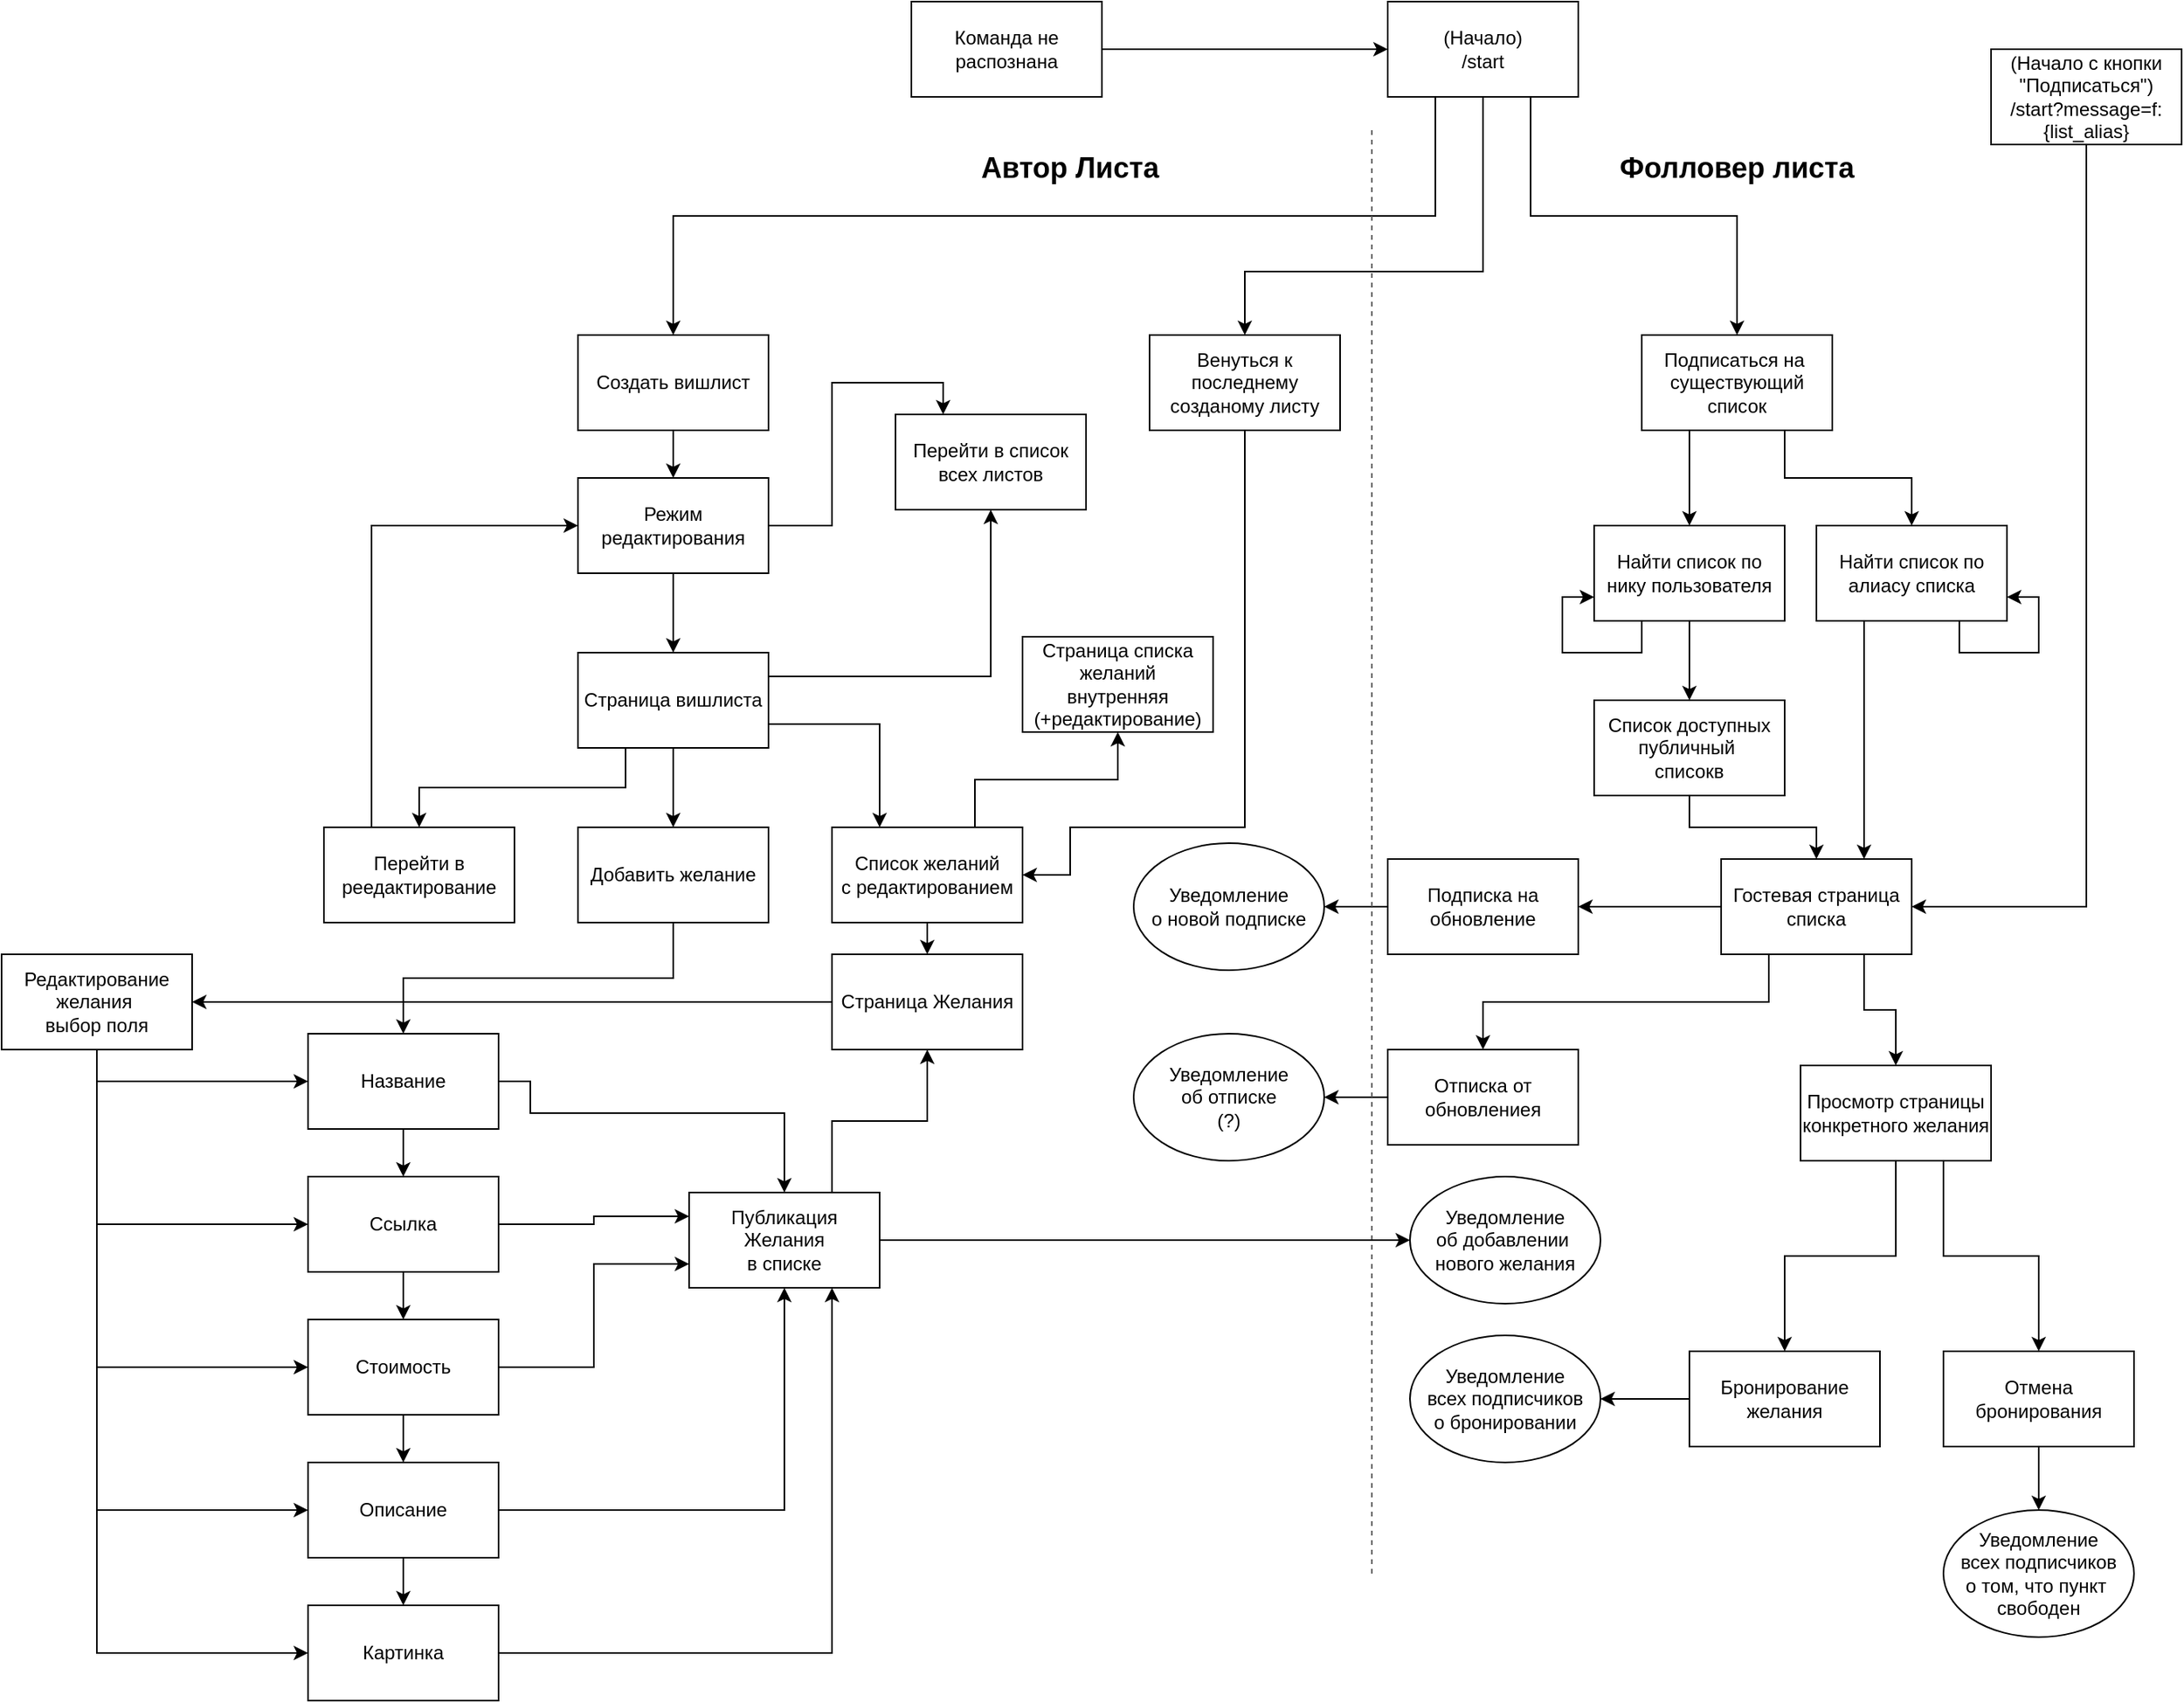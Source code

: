 <mxfile version="18.0.1" type="device"><diagram id="KMrvshLmKT6F2DDhrKxL" name="Страница 1"><mxGraphModel dx="2253" dy="1059" grid="1" gridSize="10" guides="1" tooltips="1" connect="1" arrows="1" fold="1" page="1" pageScale="1" pageWidth="827" pageHeight="1169" math="0" shadow="0"><root><mxCell id="0"/><mxCell id="1" parent="0"/><mxCell id="DslrCGqX6BG8lIN4NbyR-4" style="edgeStyle=orthogonalEdgeStyle;rounded=0;orthogonalLoop=1;jettySize=auto;html=1;exitX=0.25;exitY=1;exitDx=0;exitDy=0;" edge="1" parent="1" source="DslrCGqX6BG8lIN4NbyR-1" target="DslrCGqX6BG8lIN4NbyR-3"><mxGeometry relative="1" as="geometry"/></mxCell><mxCell id="DslrCGqX6BG8lIN4NbyR-6" style="edgeStyle=orthogonalEdgeStyle;rounded=0;orthogonalLoop=1;jettySize=auto;html=1;exitX=0.5;exitY=1;exitDx=0;exitDy=0;" edge="1" parent="1" source="DslrCGqX6BG8lIN4NbyR-1" target="DslrCGqX6BG8lIN4NbyR-5"><mxGeometry relative="1" as="geometry"><Array as="points"><mxPoint x="400" y="220"/><mxPoint x="250" y="220"/></Array></mxGeometry></mxCell><mxCell id="DslrCGqX6BG8lIN4NbyR-9" style="edgeStyle=orthogonalEdgeStyle;rounded=0;orthogonalLoop=1;jettySize=auto;html=1;exitX=0.75;exitY=1;exitDx=0;exitDy=0;" edge="1" parent="1" source="DslrCGqX6BG8lIN4NbyR-1" target="DslrCGqX6BG8lIN4NbyR-8"><mxGeometry relative="1" as="geometry"/></mxCell><mxCell id="DslrCGqX6BG8lIN4NbyR-1" value="(Начало)&lt;br&gt;/start" style="rounded=0;whiteSpace=wrap;html=1;" vertex="1" parent="1"><mxGeometry x="340" y="50" width="120" height="60" as="geometry"/></mxCell><mxCell id="DslrCGqX6BG8lIN4NbyR-58" style="edgeStyle=orthogonalEdgeStyle;rounded=0;orthogonalLoop=1;jettySize=auto;html=1;exitX=0.5;exitY=1;exitDx=0;exitDy=0;" edge="1" parent="1" source="DslrCGqX6BG8lIN4NbyR-3" target="DslrCGqX6BG8lIN4NbyR-57"><mxGeometry relative="1" as="geometry"/></mxCell><mxCell id="DslrCGqX6BG8lIN4NbyR-3" value="Создать вишлист" style="rounded=0;whiteSpace=wrap;html=1;" vertex="1" parent="1"><mxGeometry x="-170" y="260" width="120" height="60" as="geometry"/></mxCell><mxCell id="DslrCGqX6BG8lIN4NbyR-23" style="edgeStyle=orthogonalEdgeStyle;rounded=0;orthogonalLoop=1;jettySize=auto;html=1;exitX=0.5;exitY=1;exitDx=0;exitDy=0;entryX=1;entryY=0.5;entryDx=0;entryDy=0;" edge="1" parent="1" source="DslrCGqX6BG8lIN4NbyR-5" target="DslrCGqX6BG8lIN4NbyR-22"><mxGeometry relative="1" as="geometry"><Array as="points"><mxPoint x="250" y="570"/><mxPoint x="140" y="570"/><mxPoint x="140" y="600"/></Array></mxGeometry></mxCell><mxCell id="DslrCGqX6BG8lIN4NbyR-5" value="Венуться к последнему созданому листу" style="rounded=0;whiteSpace=wrap;html=1;" vertex="1" parent="1"><mxGeometry x="190" y="260" width="120" height="60" as="geometry"/></mxCell><mxCell id="DslrCGqX6BG8lIN4NbyR-21" style="edgeStyle=orthogonalEdgeStyle;rounded=0;orthogonalLoop=1;jettySize=auto;html=1;exitX=0.5;exitY=1;exitDx=0;exitDy=0;entryX=1;entryY=0.5;entryDx=0;entryDy=0;" edge="1" parent="1" source="DslrCGqX6BG8lIN4NbyR-7" target="DslrCGqX6BG8lIN4NbyR-18"><mxGeometry relative="1" as="geometry"/></mxCell><mxCell id="DslrCGqX6BG8lIN4NbyR-7" value="(Начало c кнопки &quot;Подписаться&quot;)&lt;br&gt;/start?message=f:{list_alias}" style="rounded=0;whiteSpace=wrap;html=1;" vertex="1" parent="1"><mxGeometry x="720" y="80" width="120" height="60" as="geometry"/></mxCell><mxCell id="DslrCGqX6BG8lIN4NbyR-11" style="edgeStyle=orthogonalEdgeStyle;rounded=0;orthogonalLoop=1;jettySize=auto;html=1;exitX=0.25;exitY=1;exitDx=0;exitDy=0;" edge="1" parent="1" source="DslrCGqX6BG8lIN4NbyR-8" target="DslrCGqX6BG8lIN4NbyR-10"><mxGeometry relative="1" as="geometry"/></mxCell><mxCell id="DslrCGqX6BG8lIN4NbyR-13" style="edgeStyle=orthogonalEdgeStyle;rounded=0;orthogonalLoop=1;jettySize=auto;html=1;exitX=0.75;exitY=1;exitDx=0;exitDy=0;" edge="1" parent="1" source="DslrCGqX6BG8lIN4NbyR-8" target="DslrCGqX6BG8lIN4NbyR-12"><mxGeometry relative="1" as="geometry"/></mxCell><mxCell id="DslrCGqX6BG8lIN4NbyR-8" value="Подписаться на&amp;nbsp;&lt;br&gt;существующий список" style="rounded=0;whiteSpace=wrap;html=1;" vertex="1" parent="1"><mxGeometry x="500" y="260" width="120" height="60" as="geometry"/></mxCell><mxCell id="DslrCGqX6BG8lIN4NbyR-14" style="edgeStyle=orthogonalEdgeStyle;rounded=0;orthogonalLoop=1;jettySize=auto;html=1;exitX=0.25;exitY=1;exitDx=0;exitDy=0;entryX=0;entryY=0.75;entryDx=0;entryDy=0;" edge="1" parent="1" source="DslrCGqX6BG8lIN4NbyR-10" target="DslrCGqX6BG8lIN4NbyR-10"><mxGeometry relative="1" as="geometry"><mxPoint x="460" y="420" as="targetPoint"/><Array as="points"><mxPoint x="500" y="460"/><mxPoint x="450" y="460"/><mxPoint x="450" y="425"/></Array></mxGeometry></mxCell><mxCell id="DslrCGqX6BG8lIN4NbyR-17" style="edgeStyle=orthogonalEdgeStyle;rounded=0;orthogonalLoop=1;jettySize=auto;html=1;exitX=0.5;exitY=1;exitDx=0;exitDy=0;" edge="1" parent="1" source="DslrCGqX6BG8lIN4NbyR-10" target="DslrCGqX6BG8lIN4NbyR-16"><mxGeometry relative="1" as="geometry"/></mxCell><mxCell id="DslrCGqX6BG8lIN4NbyR-10" value="Найти список по нику пользователя" style="rounded=0;whiteSpace=wrap;html=1;" vertex="1" parent="1"><mxGeometry x="470" y="380" width="120" height="60" as="geometry"/></mxCell><mxCell id="DslrCGqX6BG8lIN4NbyR-15" style="edgeStyle=orthogonalEdgeStyle;rounded=0;orthogonalLoop=1;jettySize=auto;html=1;exitX=0.75;exitY=1;exitDx=0;exitDy=0;entryX=1;entryY=0.75;entryDx=0;entryDy=0;" edge="1" parent="1" source="DslrCGqX6BG8lIN4NbyR-12" target="DslrCGqX6BG8lIN4NbyR-12"><mxGeometry relative="1" as="geometry"><mxPoint x="760" y="420" as="targetPoint"/><Array as="points"><mxPoint x="700" y="460"/><mxPoint x="750" y="460"/><mxPoint x="750" y="425"/></Array></mxGeometry></mxCell><mxCell id="DslrCGqX6BG8lIN4NbyR-20" style="edgeStyle=orthogonalEdgeStyle;rounded=0;orthogonalLoop=1;jettySize=auto;html=1;exitX=0.25;exitY=1;exitDx=0;exitDy=0;entryX=0.75;entryY=0;entryDx=0;entryDy=0;" edge="1" parent="1" source="DslrCGqX6BG8lIN4NbyR-12" target="DslrCGqX6BG8lIN4NbyR-18"><mxGeometry relative="1" as="geometry"/></mxCell><mxCell id="DslrCGqX6BG8lIN4NbyR-12" value="Найти список по алиасу списка" style="rounded=0;whiteSpace=wrap;html=1;" vertex="1" parent="1"><mxGeometry x="610" y="380" width="120" height="60" as="geometry"/></mxCell><mxCell id="DslrCGqX6BG8lIN4NbyR-19" style="edgeStyle=orthogonalEdgeStyle;rounded=0;orthogonalLoop=1;jettySize=auto;html=1;exitX=0.5;exitY=1;exitDx=0;exitDy=0;" edge="1" parent="1" source="DslrCGqX6BG8lIN4NbyR-16" target="DslrCGqX6BG8lIN4NbyR-18"><mxGeometry relative="1" as="geometry"/></mxCell><mxCell id="DslrCGqX6BG8lIN4NbyR-16" value="Список доступных&lt;br&gt;публичный&amp;nbsp;&lt;br&gt;списокв" style="rounded=0;whiteSpace=wrap;html=1;" vertex="1" parent="1"><mxGeometry x="470" y="490" width="120" height="60" as="geometry"/></mxCell><mxCell id="DslrCGqX6BG8lIN4NbyR-25" style="edgeStyle=orthogonalEdgeStyle;rounded=0;orthogonalLoop=1;jettySize=auto;html=1;" edge="1" parent="1" source="DslrCGqX6BG8lIN4NbyR-18" target="DslrCGqX6BG8lIN4NbyR-24"><mxGeometry relative="1" as="geometry"/></mxCell><mxCell id="DslrCGqX6BG8lIN4NbyR-28" style="edgeStyle=orthogonalEdgeStyle;rounded=0;orthogonalLoop=1;jettySize=auto;html=1;exitX=0.25;exitY=1;exitDx=0;exitDy=0;" edge="1" parent="1" source="DslrCGqX6BG8lIN4NbyR-18" target="DslrCGqX6BG8lIN4NbyR-27"><mxGeometry relative="1" as="geometry"/></mxCell><mxCell id="DslrCGqX6BG8lIN4NbyR-30" style="edgeStyle=orthogonalEdgeStyle;rounded=0;orthogonalLoop=1;jettySize=auto;html=1;exitX=0.75;exitY=1;exitDx=0;exitDy=0;" edge="1" parent="1" source="DslrCGqX6BG8lIN4NbyR-18" target="DslrCGqX6BG8lIN4NbyR-29"><mxGeometry relative="1" as="geometry"/></mxCell><mxCell id="DslrCGqX6BG8lIN4NbyR-18" value="Гостевая страница&lt;br&gt;списка" style="rounded=0;whiteSpace=wrap;html=1;" vertex="1" parent="1"><mxGeometry x="550" y="590" width="120" height="60" as="geometry"/></mxCell><mxCell id="DslrCGqX6BG8lIN4NbyR-88" style="edgeStyle=orthogonalEdgeStyle;rounded=0;orthogonalLoop=1;jettySize=auto;html=1;exitX=0.75;exitY=0;exitDx=0;exitDy=0;fontSize=12;" edge="1" parent="1" source="DslrCGqX6BG8lIN4NbyR-22" target="DslrCGqX6BG8lIN4NbyR-87"><mxGeometry relative="1" as="geometry"/></mxCell><mxCell id="DslrCGqX6BG8lIN4NbyR-95" style="edgeStyle=orthogonalEdgeStyle;rounded=0;orthogonalLoop=1;jettySize=auto;html=1;exitX=0.5;exitY=1;exitDx=0;exitDy=0;entryX=0.5;entryY=0;entryDx=0;entryDy=0;fontSize=12;" edge="1" parent="1" source="DslrCGqX6BG8lIN4NbyR-22" target="DslrCGqX6BG8lIN4NbyR-90"><mxGeometry relative="1" as="geometry"/></mxCell><mxCell id="DslrCGqX6BG8lIN4NbyR-22" value="Список желаний&lt;br&gt;с редактированием" style="rounded=0;whiteSpace=wrap;html=1;" vertex="1" parent="1"><mxGeometry x="-10" y="570" width="120" height="60" as="geometry"/></mxCell><mxCell id="DslrCGqX6BG8lIN4NbyR-45" style="edgeStyle=orthogonalEdgeStyle;rounded=0;orthogonalLoop=1;jettySize=auto;html=1;exitX=0;exitY=0.5;exitDx=0;exitDy=0;" edge="1" parent="1" source="DslrCGqX6BG8lIN4NbyR-24" target="DslrCGqX6BG8lIN4NbyR-44"><mxGeometry relative="1" as="geometry"/></mxCell><mxCell id="DslrCGqX6BG8lIN4NbyR-24" value="Подписка на обновление" style="rounded=0;whiteSpace=wrap;html=1;" vertex="1" parent="1"><mxGeometry x="340" y="590" width="120" height="60" as="geometry"/></mxCell><mxCell id="DslrCGqX6BG8lIN4NbyR-43" style="edgeStyle=orthogonalEdgeStyle;rounded=0;orthogonalLoop=1;jettySize=auto;html=1;exitX=0;exitY=0.5;exitDx=0;exitDy=0;" edge="1" parent="1" source="DslrCGqX6BG8lIN4NbyR-27" target="DslrCGqX6BG8lIN4NbyR-42"><mxGeometry relative="1" as="geometry"/></mxCell><mxCell id="DslrCGqX6BG8lIN4NbyR-27" value="Отписка от обновлениея" style="rounded=0;whiteSpace=wrap;html=1;" vertex="1" parent="1"><mxGeometry x="340" y="710" width="120" height="60" as="geometry"/></mxCell><mxCell id="DslrCGqX6BG8lIN4NbyR-32" style="edgeStyle=orthogonalEdgeStyle;rounded=0;orthogonalLoop=1;jettySize=auto;html=1;exitX=0.5;exitY=1;exitDx=0;exitDy=0;" edge="1" parent="1" source="DslrCGqX6BG8lIN4NbyR-29" target="DslrCGqX6BG8lIN4NbyR-31"><mxGeometry relative="1" as="geometry"/></mxCell><mxCell id="DslrCGqX6BG8lIN4NbyR-34" style="edgeStyle=orthogonalEdgeStyle;rounded=0;orthogonalLoop=1;jettySize=auto;html=1;exitX=0.75;exitY=1;exitDx=0;exitDy=0;" edge="1" parent="1" source="DslrCGqX6BG8lIN4NbyR-29" target="DslrCGqX6BG8lIN4NbyR-33"><mxGeometry relative="1" as="geometry"/></mxCell><mxCell id="DslrCGqX6BG8lIN4NbyR-29" value="Просмотр страницы&lt;br&gt;конкретного желания" style="rounded=0;whiteSpace=wrap;html=1;" vertex="1" parent="1"><mxGeometry x="600" y="720" width="120" height="60" as="geometry"/></mxCell><mxCell id="DslrCGqX6BG8lIN4NbyR-39" style="edgeStyle=orthogonalEdgeStyle;rounded=0;orthogonalLoop=1;jettySize=auto;html=1;exitX=0;exitY=0.5;exitDx=0;exitDy=0;" edge="1" parent="1" source="DslrCGqX6BG8lIN4NbyR-31" target="DslrCGqX6BG8lIN4NbyR-38"><mxGeometry relative="1" as="geometry"/></mxCell><mxCell id="DslrCGqX6BG8lIN4NbyR-31" value="Бронирование желания" style="rounded=0;whiteSpace=wrap;html=1;" vertex="1" parent="1"><mxGeometry x="530" y="900" width="120" height="60" as="geometry"/></mxCell><mxCell id="DslrCGqX6BG8lIN4NbyR-41" style="edgeStyle=orthogonalEdgeStyle;rounded=0;orthogonalLoop=1;jettySize=auto;html=1;exitX=0.5;exitY=1;exitDx=0;exitDy=0;" edge="1" parent="1" source="DslrCGqX6BG8lIN4NbyR-33" target="DslrCGqX6BG8lIN4NbyR-40"><mxGeometry relative="1" as="geometry"/></mxCell><mxCell id="DslrCGqX6BG8lIN4NbyR-33" value="Отмена бронирования" style="rounded=0;whiteSpace=wrap;html=1;" vertex="1" parent="1"><mxGeometry x="690" y="900" width="120" height="60" as="geometry"/></mxCell><mxCell id="DslrCGqX6BG8lIN4NbyR-35" value="" style="endArrow=none;html=1;rounded=0;fillColor=#f5f5f5;strokeColor=#666666;dashed=1;" edge="1" parent="1"><mxGeometry width="50" height="50" relative="1" as="geometry"><mxPoint x="330" y="1040" as="sourcePoint"/><mxPoint x="330" y="130" as="targetPoint"/></mxGeometry></mxCell><mxCell id="DslrCGqX6BG8lIN4NbyR-36" value="Автор Листа" style="text;html=1;strokeColor=none;fillColor=none;align=center;verticalAlign=middle;whiteSpace=wrap;rounded=0;fontSize=18;fontStyle=1" vertex="1" parent="1"><mxGeometry x="60" y="140" width="160" height="30" as="geometry"/></mxCell><mxCell id="DslrCGqX6BG8lIN4NbyR-37" value="Фолловер листа" style="text;html=1;strokeColor=none;fillColor=none;align=center;verticalAlign=middle;whiteSpace=wrap;rounded=0;fontSize=18;fontStyle=1" vertex="1" parent="1"><mxGeometry x="480" y="140" width="160" height="30" as="geometry"/></mxCell><mxCell id="DslrCGqX6BG8lIN4NbyR-38" value="Уведомление&lt;br&gt;всех подписчиков&lt;br&gt;о бронировании" style="ellipse;whiteSpace=wrap;html=1;" vertex="1" parent="1"><mxGeometry x="354" y="890" width="120" height="80" as="geometry"/></mxCell><mxCell id="DslrCGqX6BG8lIN4NbyR-40" value="Уведомление&lt;br&gt;всех подписчиков&lt;br&gt;о том, что пункт&amp;nbsp;&lt;br&gt;свободен" style="ellipse;whiteSpace=wrap;html=1;" vertex="1" parent="1"><mxGeometry x="690" y="1000" width="120" height="80" as="geometry"/></mxCell><mxCell id="DslrCGqX6BG8lIN4NbyR-42" value="Уведомление&lt;br&gt;об отписке&lt;br&gt;(?)" style="ellipse;whiteSpace=wrap;html=1;" vertex="1" parent="1"><mxGeometry x="180" y="700" width="120" height="80" as="geometry"/></mxCell><mxCell id="DslrCGqX6BG8lIN4NbyR-44" value="Уведомление&lt;br&gt;о новой подписке" style="ellipse;whiteSpace=wrap;html=1;" vertex="1" parent="1"><mxGeometry x="180" y="580" width="120" height="80" as="geometry"/></mxCell><mxCell id="DslrCGqX6BG8lIN4NbyR-51" style="edgeStyle=orthogonalEdgeStyle;rounded=0;orthogonalLoop=1;jettySize=auto;html=1;exitX=0.25;exitY=1;exitDx=0;exitDy=0;" edge="1" parent="1" source="DslrCGqX6BG8lIN4NbyR-48" target="DslrCGqX6BG8lIN4NbyR-50"><mxGeometry relative="1" as="geometry"/></mxCell><mxCell id="DslrCGqX6BG8lIN4NbyR-54" style="edgeStyle=orthogonalEdgeStyle;rounded=0;orthogonalLoop=1;jettySize=auto;html=1;exitX=0.5;exitY=1;exitDx=0;exitDy=0;" edge="1" parent="1" source="DslrCGqX6BG8lIN4NbyR-48" target="DslrCGqX6BG8lIN4NbyR-53"><mxGeometry relative="1" as="geometry"/></mxCell><mxCell id="DslrCGqX6BG8lIN4NbyR-56" style="edgeStyle=orthogonalEdgeStyle;rounded=0;orthogonalLoop=1;jettySize=auto;html=1;exitX=1;exitY=0.25;exitDx=0;exitDy=0;" edge="1" parent="1" source="DslrCGqX6BG8lIN4NbyR-48" target="DslrCGqX6BG8lIN4NbyR-55"><mxGeometry relative="1" as="geometry"/></mxCell><mxCell id="DslrCGqX6BG8lIN4NbyR-61" style="edgeStyle=orthogonalEdgeStyle;rounded=0;orthogonalLoop=1;jettySize=auto;html=1;exitX=1;exitY=0.75;exitDx=0;exitDy=0;entryX=0.25;entryY=0;entryDx=0;entryDy=0;" edge="1" parent="1" source="DslrCGqX6BG8lIN4NbyR-48" target="DslrCGqX6BG8lIN4NbyR-22"><mxGeometry relative="1" as="geometry"/></mxCell><mxCell id="DslrCGqX6BG8lIN4NbyR-48" value="Страница вишлиста" style="rounded=0;whiteSpace=wrap;html=1;" vertex="1" parent="1"><mxGeometry x="-170" y="460" width="120" height="60" as="geometry"/></mxCell><mxCell id="DslrCGqX6BG8lIN4NbyR-52" style="edgeStyle=orthogonalEdgeStyle;rounded=0;orthogonalLoop=1;jettySize=auto;html=1;exitX=0.25;exitY=0;exitDx=0;exitDy=0;entryX=0;entryY=0.5;entryDx=0;entryDy=0;" edge="1" parent="1" source="DslrCGqX6BG8lIN4NbyR-50" target="DslrCGqX6BG8lIN4NbyR-57"><mxGeometry relative="1" as="geometry"/></mxCell><mxCell id="DslrCGqX6BG8lIN4NbyR-50" value="Перейти в реедактирование" style="rounded=0;whiteSpace=wrap;html=1;" vertex="1" parent="1"><mxGeometry x="-330" y="570" width="120" height="60" as="geometry"/></mxCell><mxCell id="DslrCGqX6BG8lIN4NbyR-64" style="edgeStyle=orthogonalEdgeStyle;rounded=0;orthogonalLoop=1;jettySize=auto;html=1;exitX=0.5;exitY=1;exitDx=0;exitDy=0;fontSize=18;" edge="1" parent="1" source="DslrCGqX6BG8lIN4NbyR-53" target="DslrCGqX6BG8lIN4NbyR-63"><mxGeometry relative="1" as="geometry"/></mxCell><mxCell id="DslrCGqX6BG8lIN4NbyR-53" value="Добавить желание" style="rounded=0;whiteSpace=wrap;html=1;" vertex="1" parent="1"><mxGeometry x="-170" y="570" width="120" height="60" as="geometry"/></mxCell><mxCell id="DslrCGqX6BG8lIN4NbyR-55" value="Перейти в список всех листов" style="rounded=0;whiteSpace=wrap;html=1;" vertex="1" parent="1"><mxGeometry x="30" y="310" width="120" height="60" as="geometry"/></mxCell><mxCell id="DslrCGqX6BG8lIN4NbyR-59" style="edgeStyle=orthogonalEdgeStyle;rounded=0;orthogonalLoop=1;jettySize=auto;html=1;exitX=0.5;exitY=1;exitDx=0;exitDy=0;" edge="1" parent="1" source="DslrCGqX6BG8lIN4NbyR-57" target="DslrCGqX6BG8lIN4NbyR-48"><mxGeometry relative="1" as="geometry"/></mxCell><mxCell id="DslrCGqX6BG8lIN4NbyR-60" style="edgeStyle=orthogonalEdgeStyle;rounded=0;orthogonalLoop=1;jettySize=auto;html=1;exitX=1;exitY=0.5;exitDx=0;exitDy=0;entryX=0.25;entryY=0;entryDx=0;entryDy=0;" edge="1" parent="1" source="DslrCGqX6BG8lIN4NbyR-57" target="DslrCGqX6BG8lIN4NbyR-55"><mxGeometry relative="1" as="geometry"/></mxCell><mxCell id="DslrCGqX6BG8lIN4NbyR-57" value="Режим редактирования" style="rounded=0;whiteSpace=wrap;html=1;" vertex="1" parent="1"><mxGeometry x="-170" y="350" width="120" height="60" as="geometry"/></mxCell><mxCell id="DslrCGqX6BG8lIN4NbyR-66" style="edgeStyle=orthogonalEdgeStyle;rounded=0;orthogonalLoop=1;jettySize=auto;html=1;exitX=0.5;exitY=1;exitDx=0;exitDy=0;fontSize=12;" edge="1" parent="1" source="DslrCGqX6BG8lIN4NbyR-63" target="DslrCGqX6BG8lIN4NbyR-65"><mxGeometry relative="1" as="geometry"/></mxCell><mxCell id="DslrCGqX6BG8lIN4NbyR-68" style="edgeStyle=orthogonalEdgeStyle;rounded=0;orthogonalLoop=1;jettySize=auto;html=1;exitX=1;exitY=0.5;exitDx=0;exitDy=0;fontSize=12;" edge="1" parent="1" source="DslrCGqX6BG8lIN4NbyR-63" target="DslrCGqX6BG8lIN4NbyR-67"><mxGeometry relative="1" as="geometry"><Array as="points"><mxPoint x="-200" y="730"/><mxPoint x="-200" y="750"/><mxPoint x="-40" y="750"/></Array></mxGeometry></mxCell><mxCell id="DslrCGqX6BG8lIN4NbyR-63" value="Название" style="rounded=0;whiteSpace=wrap;html=1;fontSize=12;" vertex="1" parent="1"><mxGeometry x="-340" y="700" width="120" height="60" as="geometry"/></mxCell><mxCell id="DslrCGqX6BG8lIN4NbyR-72" style="edgeStyle=orthogonalEdgeStyle;rounded=0;orthogonalLoop=1;jettySize=auto;html=1;exitX=0.5;exitY=1;exitDx=0;exitDy=0;fontSize=12;" edge="1" parent="1" source="DslrCGqX6BG8lIN4NbyR-65" target="DslrCGqX6BG8lIN4NbyR-71"><mxGeometry relative="1" as="geometry"/></mxCell><mxCell id="DslrCGqX6BG8lIN4NbyR-86" style="edgeStyle=orthogonalEdgeStyle;rounded=0;orthogonalLoop=1;jettySize=auto;html=1;exitX=1;exitY=0.5;exitDx=0;exitDy=0;fontSize=12;entryX=0;entryY=0.25;entryDx=0;entryDy=0;" edge="1" parent="1" source="DslrCGqX6BG8lIN4NbyR-65" target="DslrCGqX6BG8lIN4NbyR-67"><mxGeometry relative="1" as="geometry"/></mxCell><mxCell id="DslrCGqX6BG8lIN4NbyR-65" value="Ссылка" style="rounded=0;whiteSpace=wrap;html=1;fontSize=12;" vertex="1" parent="1"><mxGeometry x="-340" y="790" width="120" height="60" as="geometry"/></mxCell><mxCell id="DslrCGqX6BG8lIN4NbyR-70" style="edgeStyle=orthogonalEdgeStyle;rounded=0;orthogonalLoop=1;jettySize=auto;html=1;exitX=1;exitY=0.5;exitDx=0;exitDy=0;fontSize=12;" edge="1" parent="1" source="DslrCGqX6BG8lIN4NbyR-67" target="DslrCGqX6BG8lIN4NbyR-69"><mxGeometry relative="1" as="geometry"/></mxCell><mxCell id="DslrCGqX6BG8lIN4NbyR-91" style="edgeStyle=orthogonalEdgeStyle;rounded=0;orthogonalLoop=1;jettySize=auto;html=1;exitX=0.75;exitY=0;exitDx=0;exitDy=0;fontSize=12;" edge="1" parent="1" source="DslrCGqX6BG8lIN4NbyR-67" target="DslrCGqX6BG8lIN4NbyR-90"><mxGeometry relative="1" as="geometry"/></mxCell><mxCell id="DslrCGqX6BG8lIN4NbyR-67" value="Публикация&lt;br&gt;Желания&lt;br&gt;в списке" style="rounded=0;whiteSpace=wrap;html=1;fontSize=12;" vertex="1" parent="1"><mxGeometry x="-100" y="800" width="120" height="60" as="geometry"/></mxCell><mxCell id="DslrCGqX6BG8lIN4NbyR-69" value="Уведомление&lt;br&gt;об добавлении&amp;nbsp;&lt;br&gt;нового желания" style="ellipse;whiteSpace=wrap;html=1;" vertex="1" parent="1"><mxGeometry x="354" y="790" width="120" height="80" as="geometry"/></mxCell><mxCell id="DslrCGqX6BG8lIN4NbyR-74" style="edgeStyle=orthogonalEdgeStyle;rounded=0;orthogonalLoop=1;jettySize=auto;html=1;exitX=0.5;exitY=1;exitDx=0;exitDy=0;fontSize=12;" edge="1" parent="1" source="DslrCGqX6BG8lIN4NbyR-71" target="DslrCGqX6BG8lIN4NbyR-73"><mxGeometry relative="1" as="geometry"/></mxCell><mxCell id="DslrCGqX6BG8lIN4NbyR-85" style="edgeStyle=orthogonalEdgeStyle;rounded=0;orthogonalLoop=1;jettySize=auto;html=1;exitX=1;exitY=0.5;exitDx=0;exitDy=0;entryX=0;entryY=0.75;entryDx=0;entryDy=0;fontSize=12;" edge="1" parent="1" source="DslrCGqX6BG8lIN4NbyR-71" target="DslrCGqX6BG8lIN4NbyR-67"><mxGeometry relative="1" as="geometry"/></mxCell><mxCell id="DslrCGqX6BG8lIN4NbyR-71" value="Стоимость" style="rounded=0;whiteSpace=wrap;html=1;fontSize=12;" vertex="1" parent="1"><mxGeometry x="-340" y="880" width="120" height="60" as="geometry"/></mxCell><mxCell id="DslrCGqX6BG8lIN4NbyR-76" style="edgeStyle=orthogonalEdgeStyle;rounded=0;orthogonalLoop=1;jettySize=auto;html=1;exitX=0.5;exitY=1;exitDx=0;exitDy=0;fontSize=12;" edge="1" parent="1" source="DslrCGqX6BG8lIN4NbyR-73" target="DslrCGqX6BG8lIN4NbyR-75"><mxGeometry relative="1" as="geometry"/></mxCell><mxCell id="DslrCGqX6BG8lIN4NbyR-77" style="edgeStyle=orthogonalEdgeStyle;rounded=0;orthogonalLoop=1;jettySize=auto;html=1;exitX=1;exitY=0.5;exitDx=0;exitDy=0;entryX=0.5;entryY=1;entryDx=0;entryDy=0;fontSize=12;" edge="1" parent="1" source="DslrCGqX6BG8lIN4NbyR-73" target="DslrCGqX6BG8lIN4NbyR-67"><mxGeometry relative="1" as="geometry"/></mxCell><mxCell id="DslrCGqX6BG8lIN4NbyR-73" value="Описание" style="rounded=0;whiteSpace=wrap;html=1;fontSize=12;" vertex="1" parent="1"><mxGeometry x="-340" y="970" width="120" height="60" as="geometry"/></mxCell><mxCell id="DslrCGqX6BG8lIN4NbyR-83" style="edgeStyle=orthogonalEdgeStyle;rounded=0;orthogonalLoop=1;jettySize=auto;html=1;exitX=1;exitY=0.5;exitDx=0;exitDy=0;fontSize=12;entryX=0.75;entryY=1;entryDx=0;entryDy=0;" edge="1" parent="1" source="DslrCGqX6BG8lIN4NbyR-75" target="DslrCGqX6BG8lIN4NbyR-67"><mxGeometry relative="1" as="geometry"><mxPoint x="-160" y="1060" as="targetPoint"/></mxGeometry></mxCell><mxCell id="DslrCGqX6BG8lIN4NbyR-75" value="Картинка" style="rounded=0;whiteSpace=wrap;html=1;fontSize=12;" vertex="1" parent="1"><mxGeometry x="-340" y="1060" width="120" height="60" as="geometry"/></mxCell><mxCell id="DslrCGqX6BG8lIN4NbyR-87" value="Страница списка&lt;br&gt;желаний&lt;br&gt;внутренняя&lt;br&gt;(+редактирование)" style="rounded=0;whiteSpace=wrap;html=1;fontSize=12;" vertex="1" parent="1"><mxGeometry x="110" y="450" width="120" height="60" as="geometry"/></mxCell><mxCell id="DslrCGqX6BG8lIN4NbyR-97" style="edgeStyle=orthogonalEdgeStyle;rounded=0;orthogonalLoop=1;jettySize=auto;html=1;exitX=0;exitY=0.5;exitDx=0;exitDy=0;fontSize=12;" edge="1" parent="1" source="DslrCGqX6BG8lIN4NbyR-90" target="DslrCGqX6BG8lIN4NbyR-96"><mxGeometry relative="1" as="geometry"/></mxCell><mxCell id="DslrCGqX6BG8lIN4NbyR-90" value="Страница Желания" style="rounded=0;whiteSpace=wrap;html=1;fontSize=12;" vertex="1" parent="1"><mxGeometry x="-10" y="650" width="120" height="60" as="geometry"/></mxCell><mxCell id="DslrCGqX6BG8lIN4NbyR-98" style="edgeStyle=orthogonalEdgeStyle;rounded=0;orthogonalLoop=1;jettySize=auto;html=1;exitX=0.5;exitY=1;exitDx=0;exitDy=0;fontSize=12;" edge="1" parent="1" source="DslrCGqX6BG8lIN4NbyR-96" target="DslrCGqX6BG8lIN4NbyR-63"><mxGeometry relative="1" as="geometry"/></mxCell><mxCell id="DslrCGqX6BG8lIN4NbyR-99" style="edgeStyle=orthogonalEdgeStyle;rounded=0;orthogonalLoop=1;jettySize=auto;html=1;exitX=0.5;exitY=1;exitDx=0;exitDy=0;entryX=0;entryY=0.5;entryDx=0;entryDy=0;fontSize=12;" edge="1" parent="1" source="DslrCGqX6BG8lIN4NbyR-96" target="DslrCGqX6BG8lIN4NbyR-65"><mxGeometry relative="1" as="geometry"/></mxCell><mxCell id="DslrCGqX6BG8lIN4NbyR-100" style="edgeStyle=orthogonalEdgeStyle;rounded=0;orthogonalLoop=1;jettySize=auto;html=1;exitX=0.5;exitY=1;exitDx=0;exitDy=0;entryX=0;entryY=0.5;entryDx=0;entryDy=0;fontSize=12;" edge="1" parent="1" source="DslrCGqX6BG8lIN4NbyR-96" target="DslrCGqX6BG8lIN4NbyR-71"><mxGeometry relative="1" as="geometry"/></mxCell><mxCell id="DslrCGqX6BG8lIN4NbyR-101" style="edgeStyle=orthogonalEdgeStyle;rounded=0;orthogonalLoop=1;jettySize=auto;html=1;exitX=0.5;exitY=1;exitDx=0;exitDy=0;entryX=0;entryY=0.5;entryDx=0;entryDy=0;fontSize=12;" edge="1" parent="1" source="DslrCGqX6BG8lIN4NbyR-96" target="DslrCGqX6BG8lIN4NbyR-73"><mxGeometry relative="1" as="geometry"/></mxCell><mxCell id="DslrCGqX6BG8lIN4NbyR-102" style="edgeStyle=orthogonalEdgeStyle;rounded=0;orthogonalLoop=1;jettySize=auto;html=1;exitX=0.5;exitY=1;exitDx=0;exitDy=0;entryX=0;entryY=0.5;entryDx=0;entryDy=0;fontSize=12;" edge="1" parent="1" source="DslrCGqX6BG8lIN4NbyR-96" target="DslrCGqX6BG8lIN4NbyR-75"><mxGeometry relative="1" as="geometry"/></mxCell><mxCell id="DslrCGqX6BG8lIN4NbyR-96" value="Редактирование&lt;br&gt;желания&amp;nbsp;&lt;br&gt;выбор поля" style="rounded=0;whiteSpace=wrap;html=1;fontSize=12;" vertex="1" parent="1"><mxGeometry x="-533" y="650" width="120" height="60" as="geometry"/></mxCell><mxCell id="DslrCGqX6BG8lIN4NbyR-104" style="edgeStyle=orthogonalEdgeStyle;rounded=0;orthogonalLoop=1;jettySize=auto;html=1;exitX=1;exitY=0.5;exitDx=0;exitDy=0;fontSize=12;" edge="1" parent="1" source="DslrCGqX6BG8lIN4NbyR-103" target="DslrCGqX6BG8lIN4NbyR-1"><mxGeometry relative="1" as="geometry"/></mxCell><mxCell id="DslrCGqX6BG8lIN4NbyR-103" value="Команда не распознана" style="rounded=0;whiteSpace=wrap;html=1;" vertex="1" parent="1"><mxGeometry x="40" y="50" width="120" height="60" as="geometry"/></mxCell></root></mxGraphModel></diagram></mxfile>